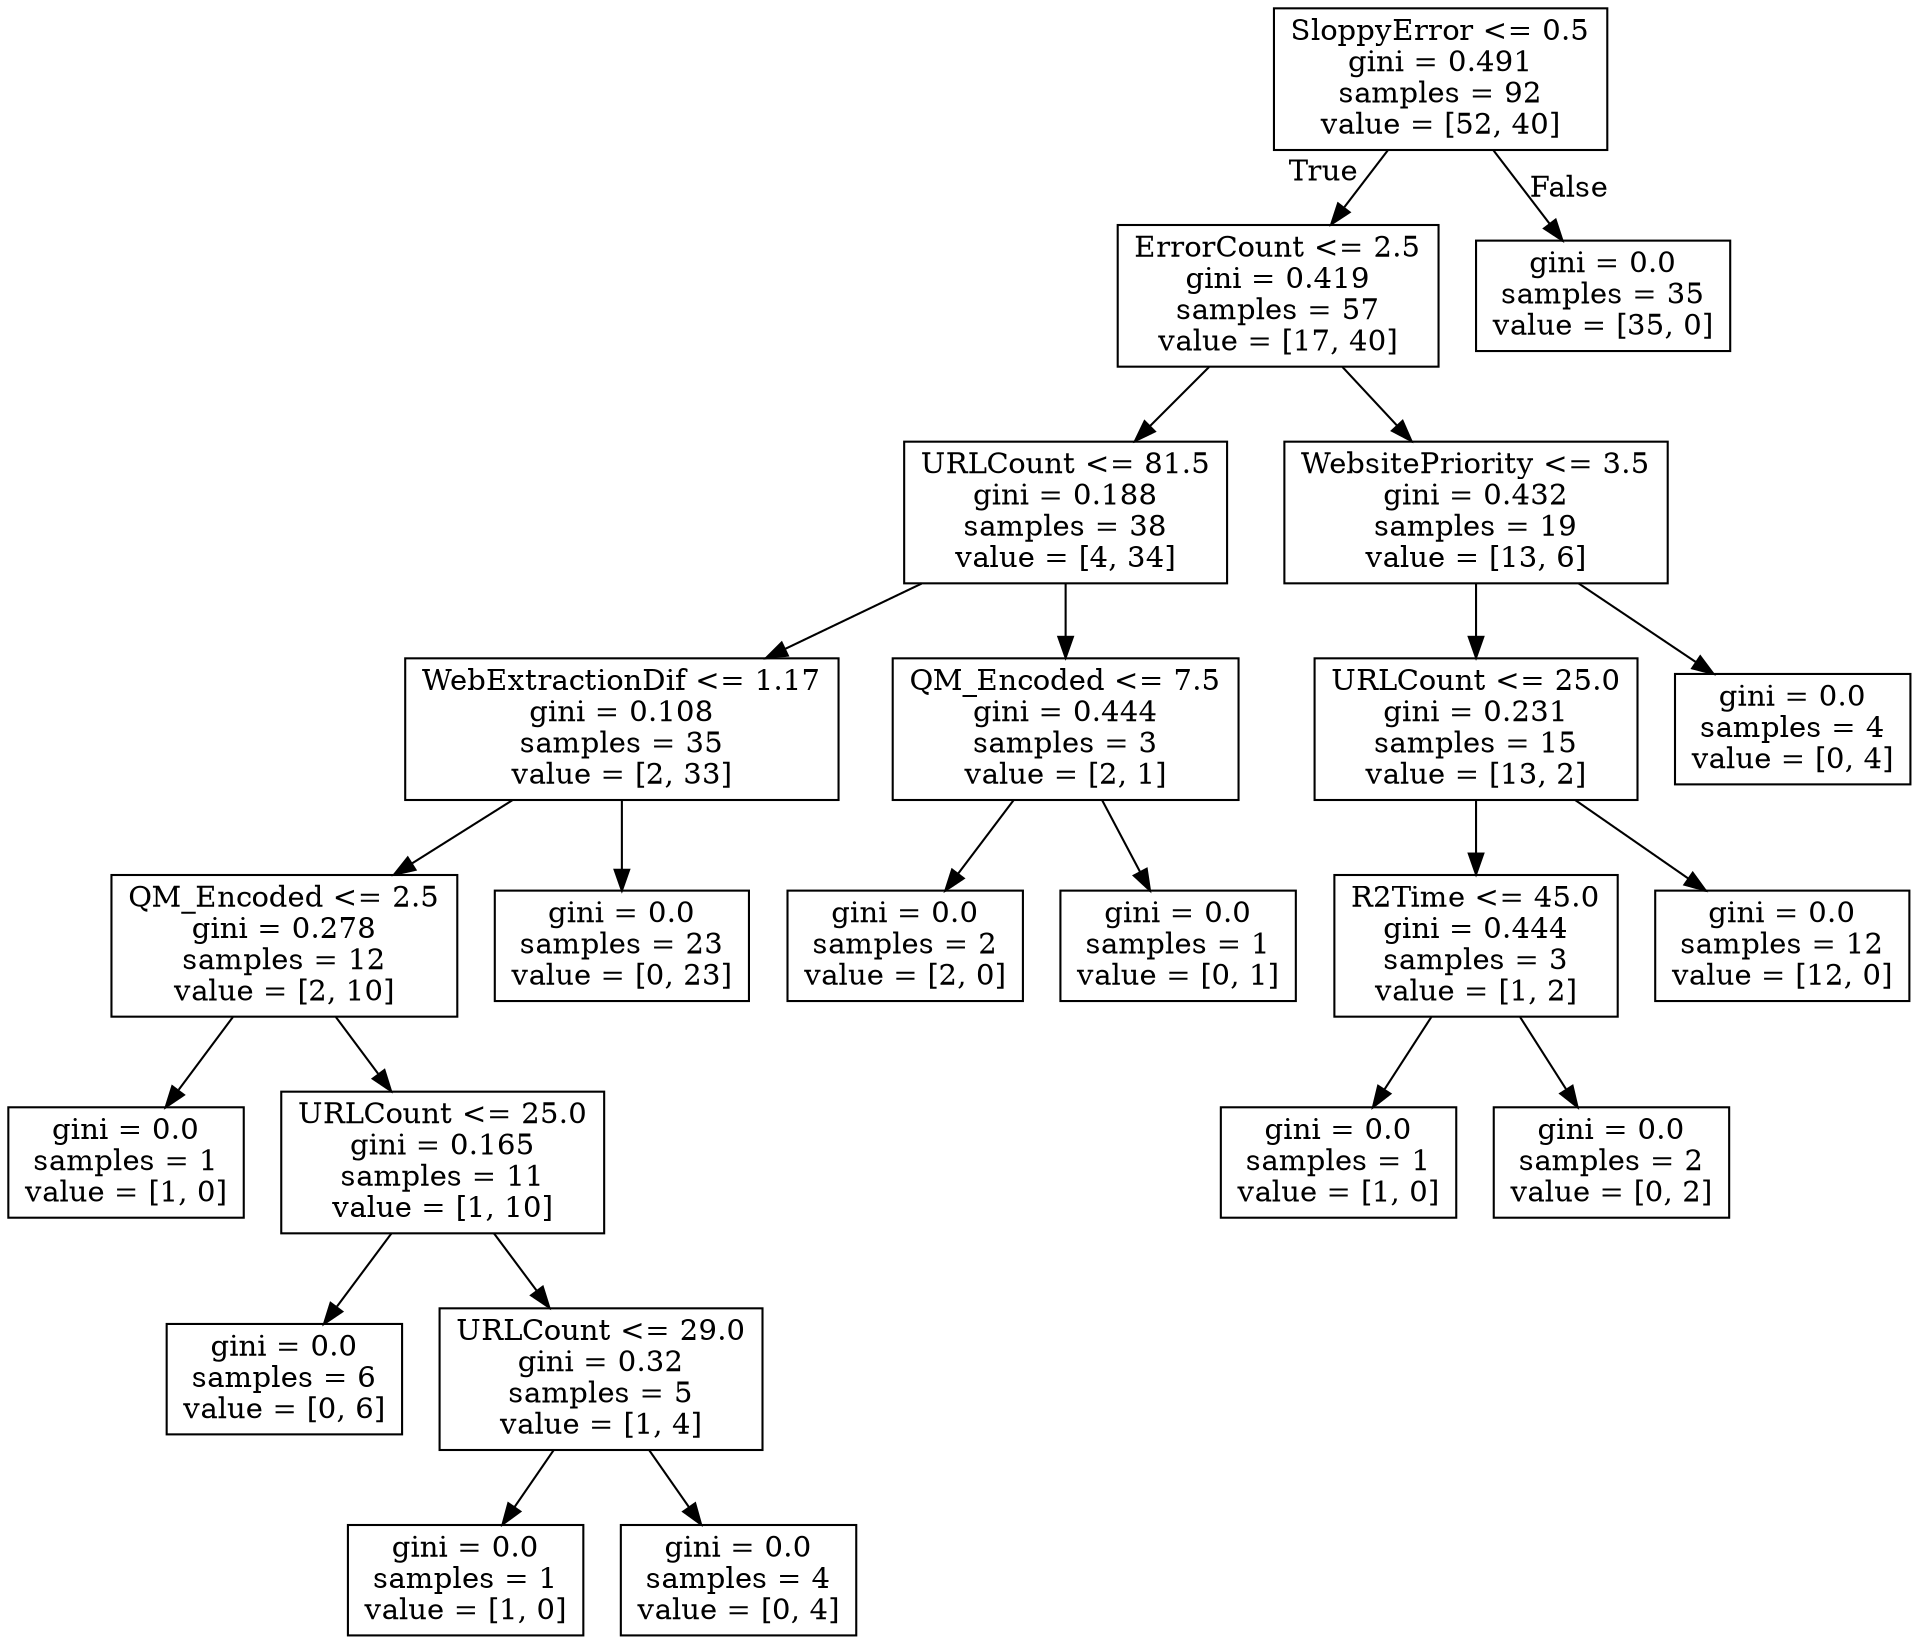 digraph Tree {
node [shape=box] ;
0 [label="SloppyError <= 0.5\ngini = 0.491\nsamples = 92\nvalue = [52, 40]"] ;
1 [label="ErrorCount <= 2.5\ngini = 0.419\nsamples = 57\nvalue = [17, 40]"] ;
0 -> 1 [labeldistance=2.5, labelangle=45, headlabel="True"] ;
2 [label="URLCount <= 81.5\ngini = 0.188\nsamples = 38\nvalue = [4, 34]"] ;
1 -> 2 ;
3 [label="WebExtractionDif <= 1.17\ngini = 0.108\nsamples = 35\nvalue = [2, 33]"] ;
2 -> 3 ;
4 [label="QM_Encoded <= 2.5\ngini = 0.278\nsamples = 12\nvalue = [2, 10]"] ;
3 -> 4 ;
5 [label="gini = 0.0\nsamples = 1\nvalue = [1, 0]"] ;
4 -> 5 ;
6 [label="URLCount <= 25.0\ngini = 0.165\nsamples = 11\nvalue = [1, 10]"] ;
4 -> 6 ;
7 [label="gini = 0.0\nsamples = 6\nvalue = [0, 6]"] ;
6 -> 7 ;
8 [label="URLCount <= 29.0\ngini = 0.32\nsamples = 5\nvalue = [1, 4]"] ;
6 -> 8 ;
9 [label="gini = 0.0\nsamples = 1\nvalue = [1, 0]"] ;
8 -> 9 ;
10 [label="gini = 0.0\nsamples = 4\nvalue = [0, 4]"] ;
8 -> 10 ;
11 [label="gini = 0.0\nsamples = 23\nvalue = [0, 23]"] ;
3 -> 11 ;
12 [label="QM_Encoded <= 7.5\ngini = 0.444\nsamples = 3\nvalue = [2, 1]"] ;
2 -> 12 ;
13 [label="gini = 0.0\nsamples = 2\nvalue = [2, 0]"] ;
12 -> 13 ;
14 [label="gini = 0.0\nsamples = 1\nvalue = [0, 1]"] ;
12 -> 14 ;
15 [label="WebsitePriority <= 3.5\ngini = 0.432\nsamples = 19\nvalue = [13, 6]"] ;
1 -> 15 ;
16 [label="URLCount <= 25.0\ngini = 0.231\nsamples = 15\nvalue = [13, 2]"] ;
15 -> 16 ;
17 [label="R2Time <= 45.0\ngini = 0.444\nsamples = 3\nvalue = [1, 2]"] ;
16 -> 17 ;
18 [label="gini = 0.0\nsamples = 1\nvalue = [1, 0]"] ;
17 -> 18 ;
19 [label="gini = 0.0\nsamples = 2\nvalue = [0, 2]"] ;
17 -> 19 ;
20 [label="gini = 0.0\nsamples = 12\nvalue = [12, 0]"] ;
16 -> 20 ;
21 [label="gini = 0.0\nsamples = 4\nvalue = [0, 4]"] ;
15 -> 21 ;
22 [label="gini = 0.0\nsamples = 35\nvalue = [35, 0]"] ;
0 -> 22 [labeldistance=2.5, labelangle=-45, headlabel="False"] ;
}
